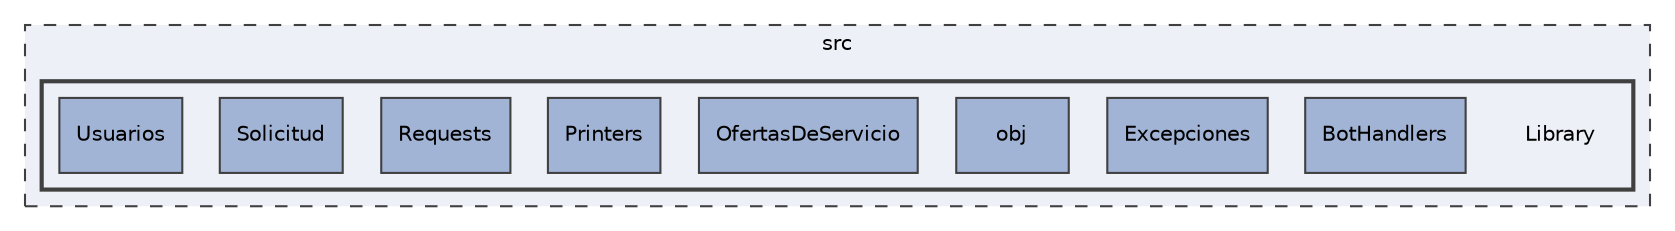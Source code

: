 digraph "/mnt/c/Users/Bastet/Projects/WinProgramacion2/pii_2022_2_equipo_21/src/Library"
{
 // INTERACTIVE_SVG=YES
 // LATEX_PDF_SIZE
  edge [fontname="Helvetica",fontsize="10",labelfontname="Helvetica",labelfontsize="10"];
  node [fontname="Helvetica",fontsize="10",shape=record];
  compound=true
  subgraph clusterdir_68267d1309a1af8e8297ef4c3efbcdba {
    graph [ bgcolor="#edf0f7", pencolor="grey25", style="filled,dashed,", label="src", fontname="Helvetica", fontsize="10", URL="dir_68267d1309a1af8e8297ef4c3efbcdba.html"]
  subgraph clusterdir_f741251061e5c7c7ed48ab45c3348f11 {
    graph [ bgcolor="#edf0f7", pencolor="grey25", style="filled,bold,", label="", fontname="Helvetica", fontsize="10", URL="dir_f741251061e5c7c7ed48ab45c3348f11.html"]
    dir_f741251061e5c7c7ed48ab45c3348f11 [shape=plaintext, label="Library"];
  dir_715004a672e71e5c1ede9cd73515afb5 [shape=box, label="BotHandlers", style="filled,", fillcolor="#a2b4d6", color="grey25", URL="dir_715004a672e71e5c1ede9cd73515afb5.html"];
  dir_3be738f0249d70895e6577cd69c6ea1a [shape=box, label="Excepciones", style="filled,", fillcolor="#a2b4d6", color="grey25", URL="dir_3be738f0249d70895e6577cd69c6ea1a.html"];
  dir_489a34f874ee199237b4241587f8b6f5 [shape=box, label="obj", style="filled,", fillcolor="#a2b4d6", color="grey25", URL="dir_489a34f874ee199237b4241587f8b6f5.html"];
  dir_4c822dd4fb50cc2f095e722487a73287 [shape=box, label="OfertasDeServicio", style="filled,", fillcolor="#a2b4d6", color="grey25", URL="dir_4c822dd4fb50cc2f095e722487a73287.html"];
  dir_904be79bcfaa9d003cfb0105c4e992c0 [shape=box, label="Printers", style="filled,", fillcolor="#a2b4d6", color="grey25", URL="dir_904be79bcfaa9d003cfb0105c4e992c0.html"];
  dir_e0a298e138fe852650297d7ed832577c [shape=box, label="Requests", style="filled,", fillcolor="#a2b4d6", color="grey25", URL="dir_e0a298e138fe852650297d7ed832577c.html"];
  dir_a22383398612a44f9393e00bb3faf067 [shape=box, label="Solicitud", style="filled,", fillcolor="#a2b4d6", color="grey25", URL="dir_a22383398612a44f9393e00bb3faf067.html"];
  dir_4d88b21f930827c62b4a9d21c48da663 [shape=box, label="Usuarios", style="filled,", fillcolor="#a2b4d6", color="grey25", URL="dir_4d88b21f930827c62b4a9d21c48da663.html"];
  }
  }
}
